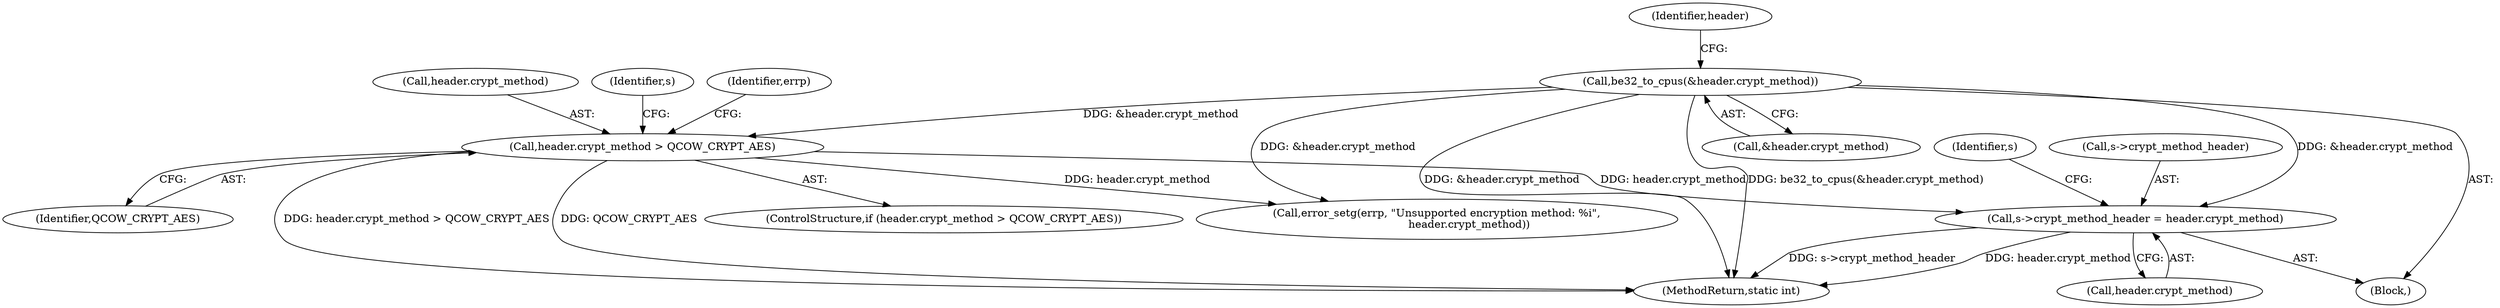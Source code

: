 digraph "0_qemu_6a83f8b5bec6f59e56cc49bd49e4c3f8f805d56f_0@API" {
"1000642" [label="(Call,s->crypt_method_header = header.crypt_method)"];
"1000625" [label="(Call,header.crypt_method > QCOW_CRYPT_AES)"];
"1000203" [label="(Call,be32_to_cpus(&header.crypt_method))"];
"1000642" [label="(Call,s->crypt_method_header = header.crypt_method)"];
"1000624" [label="(ControlStructure,if (header.crypt_method > QCOW_CRYPT_AES))"];
"1000626" [label="(Call,header.crypt_method)"];
"1000646" [label="(Call,header.crypt_method)"];
"1000203" [label="(Call,be32_to_cpus(&header.crypt_method))"];
"1000204" [label="(Call,&header.crypt_method)"];
"1000625" [label="(Call,header.crypt_method > QCOW_CRYPT_AES)"];
"1000211" [label="(Identifier,header)"];
"1001482" [label="(MethodReturn,static int)"];
"1000125" [label="(Block,)"];
"1000644" [label="(Identifier,s)"];
"1000629" [label="(Identifier,QCOW_CRYPT_AES)"];
"1000643" [label="(Call,s->crypt_method_header)"];
"1000632" [label="(Identifier,errp)"];
"1000651" [label="(Identifier,s)"];
"1000631" [label="(Call,error_setg(errp, \"Unsupported encryption method: %i\",\n                   header.crypt_method))"];
"1000642" -> "1000125"  [label="AST: "];
"1000642" -> "1000646"  [label="CFG: "];
"1000643" -> "1000642"  [label="AST: "];
"1000646" -> "1000642"  [label="AST: "];
"1000651" -> "1000642"  [label="CFG: "];
"1000642" -> "1001482"  [label="DDG: s->crypt_method_header"];
"1000642" -> "1001482"  [label="DDG: header.crypt_method"];
"1000625" -> "1000642"  [label="DDG: header.crypt_method"];
"1000203" -> "1000642"  [label="DDG: &header.crypt_method"];
"1000625" -> "1000624"  [label="AST: "];
"1000625" -> "1000629"  [label="CFG: "];
"1000626" -> "1000625"  [label="AST: "];
"1000629" -> "1000625"  [label="AST: "];
"1000632" -> "1000625"  [label="CFG: "];
"1000644" -> "1000625"  [label="CFG: "];
"1000625" -> "1001482"  [label="DDG: QCOW_CRYPT_AES"];
"1000625" -> "1001482"  [label="DDG: header.crypt_method > QCOW_CRYPT_AES"];
"1000203" -> "1000625"  [label="DDG: &header.crypt_method"];
"1000625" -> "1000631"  [label="DDG: header.crypt_method"];
"1000203" -> "1000125"  [label="AST: "];
"1000203" -> "1000204"  [label="CFG: "];
"1000204" -> "1000203"  [label="AST: "];
"1000211" -> "1000203"  [label="CFG: "];
"1000203" -> "1001482"  [label="DDG: be32_to_cpus(&header.crypt_method)"];
"1000203" -> "1001482"  [label="DDG: &header.crypt_method"];
"1000203" -> "1000631"  [label="DDG: &header.crypt_method"];
}
